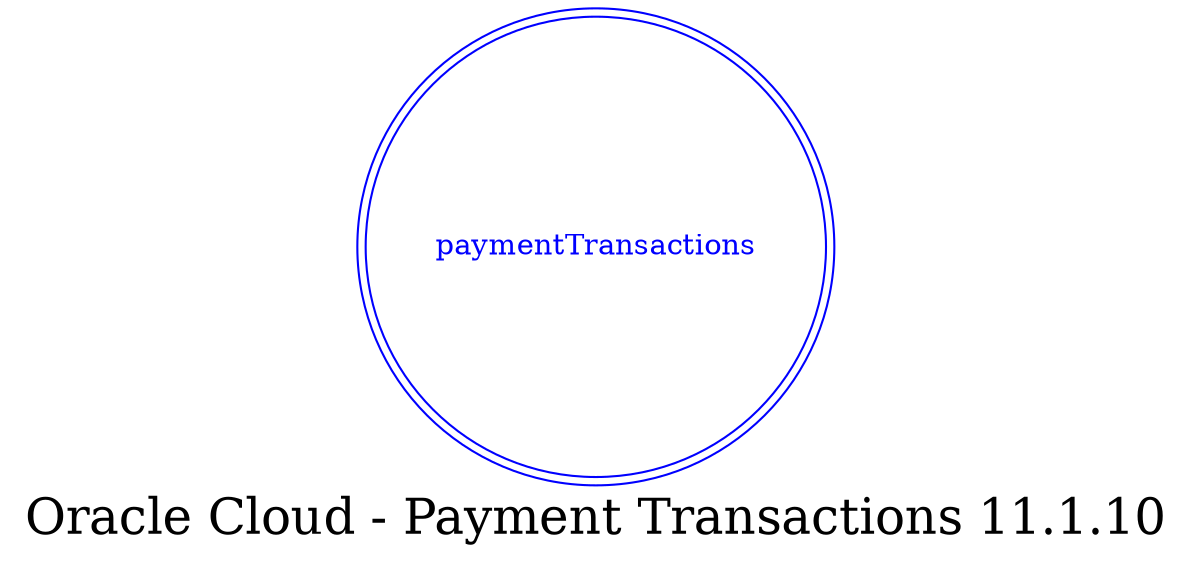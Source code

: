 digraph LexiconGraph {
graph[label="Oracle Cloud - Payment Transactions 11.1.10", fontsize=24]
splines=true
"paymentTransactions" [color=blue, fontcolor=blue, shape=doublecircle]
}
